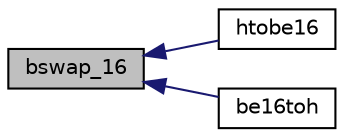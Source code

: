 digraph "bswap_16"
{
  edge [fontname="Helvetica",fontsize="10",labelfontname="Helvetica",labelfontsize="10"];
  node [fontname="Helvetica",fontsize="10",shape=record];
  rankdir="LR";
  Node1 [label="bswap_16",height=0.2,width=0.4,color="black", fillcolor="grey75", style="filled", fontcolor="black"];
  Node1 -> Node2 [dir="back",color="midnightblue",fontsize="10",style="solid",fontname="Helvetica"];
  Node2 [label="htobe16",height=0.2,width=0.4,color="black", fillcolor="white", style="filled",URL="$d1/d84/endian_8h.html#a2a7867e242f08a0b90f7e143b3084c8c"];
  Node1 -> Node3 [dir="back",color="midnightblue",fontsize="10",style="solid",fontname="Helvetica"];
  Node3 [label="be16toh",height=0.2,width=0.4,color="black", fillcolor="white", style="filled",URL="$d1/d84/endian_8h.html#a14a66ea10b9e007a9ef51822f940a9d0"];
}
